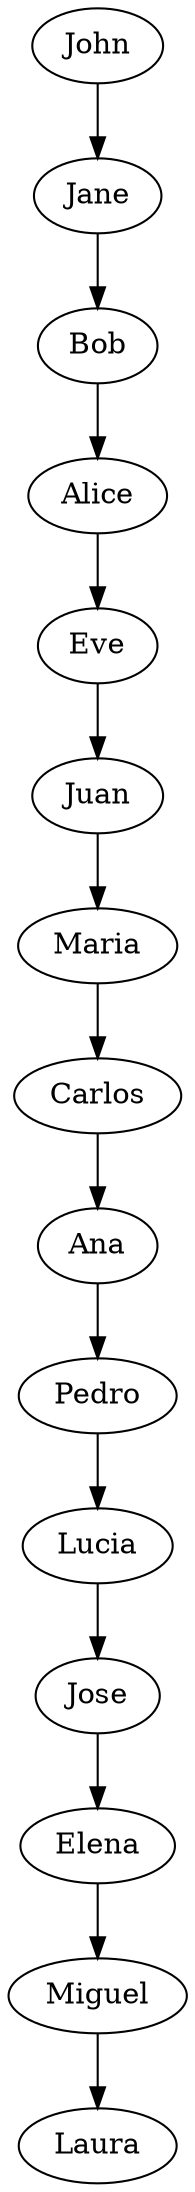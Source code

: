 digraph G {
John [label="John"];
Jane [label="Jane"];
Bob [label="Bob"];
Alice [label="Alice"];
Eve [label="Eve"];
Juan [label="Juan"];
Maria [label="Maria"];
Carlos [label="Carlos"];
Ana [label="Ana"];
Pedro [label="Pedro"];
Lucia [label="Lucia"];
Jose [label="Jose"];
Elena [label="Elena"];
Miguel [label="Miguel"];
Laura [label="Laura"];
John -> Jane;
Jane -> Bob;
Bob -> Alice;
Alice -> Eve;
Eve -> Juan;
Juan -> Maria;
Maria -> Carlos;
Carlos -> Ana;
Ana -> Pedro;
Pedro -> Lucia;
Lucia -> Jose;
Jose -> Elena;
Elena -> Miguel;
Miguel -> Laura;
}